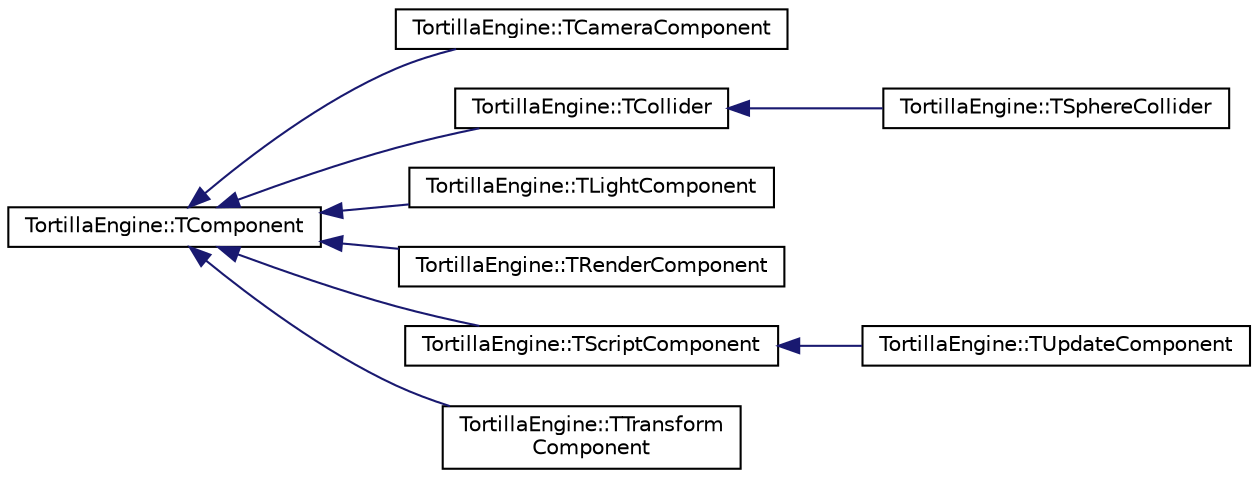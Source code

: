 digraph "Graphical Class Hierarchy"
{
 // LATEX_PDF_SIZE
  edge [fontname="Helvetica",fontsize="10",labelfontname="Helvetica",labelfontsize="10"];
  node [fontname="Helvetica",fontsize="10",shape=record];
  rankdir="LR";
  Node0 [label="TortillaEngine::TComponent",height=0.2,width=0.4,color="black", fillcolor="white", style="filled",URL="$class_tortilla_engine_1_1_t_component.html",tooltip="Base class of every component attached to an entity."];
  Node0 -> Node1 [dir="back",color="midnightblue",fontsize="10",style="solid",fontname="Helvetica"];
  Node1 [label="TortillaEngine::TCameraComponent",height=0.2,width=0.4,color="black", fillcolor="white", style="filled",URL="$class_tortilla_engine_1_1_t_camera_component.html",tooltip="Camera component."];
  Node0 -> Node2 [dir="back",color="midnightblue",fontsize="10",style="solid",fontname="Helvetica"];
  Node2 [label="TortillaEngine::TCollider",height=0.2,width=0.4,color="black", fillcolor="white", style="filled",URL="$class_tortilla_engine_1_1_t_collider.html",tooltip="Class for collision component management"];
  Node2 -> Node3 [dir="back",color="midnightblue",fontsize="10",style="solid",fontname="Helvetica"];
  Node3 [label="TortillaEngine::TSphereCollider",height=0.2,width=0.4,color="black", fillcolor="white", style="filled",URL="$class_tortilla_engine_1_1_t_sphere_collider.html",tooltip="Class for sphere collision component management."];
  Node0 -> Node4 [dir="back",color="midnightblue",fontsize="10",style="solid",fontname="Helvetica"];
  Node4 [label="TortillaEngine::TLightComponent",height=0.2,width=0.4,color="black", fillcolor="white", style="filled",URL="$class_tortilla_engine_1_1_t_light_component.html",tooltip="Light component."];
  Node0 -> Node5 [dir="back",color="midnightblue",fontsize="10",style="solid",fontname="Helvetica"];
  Node5 [label="TortillaEngine::TRenderComponent",height=0.2,width=0.4,color="black", fillcolor="white", style="filled",URL="$class_tortilla_engine_1_1_t_render_component.html",tooltip="Render component for 3D models and meshes."];
  Node0 -> Node6 [dir="back",color="midnightblue",fontsize="10",style="solid",fontname="Helvetica"];
  Node6 [label="TortillaEngine::TScriptComponent",height=0.2,width=0.4,color="black", fillcolor="white", style="filled",URL="$class_tortilla_engine_1_1_t_script_component.html",tooltip="Component with script behaviour."];
  Node6 -> Node7 [dir="back",color="midnightblue",fontsize="10",style="solid",fontname="Helvetica"];
  Node7 [label="TortillaEngine::TUpdateComponent",height=0.2,width=0.4,color="black", fillcolor="white", style="filled",URL="$class_tortilla_engine_1_1_t_update_component.html",tooltip="Script component that updates other components."];
  Node0 -> Node8 [dir="back",color="midnightblue",fontsize="10",style="solid",fontname="Helvetica"];
  Node8 [label="TortillaEngine::TTransform\lComponent",height=0.2,width=0.4,color="black", fillcolor="white", style="filled",URL="$class_tortilla_engine_1_1_t_transform_component.html",tooltip="Transform component."];
}
